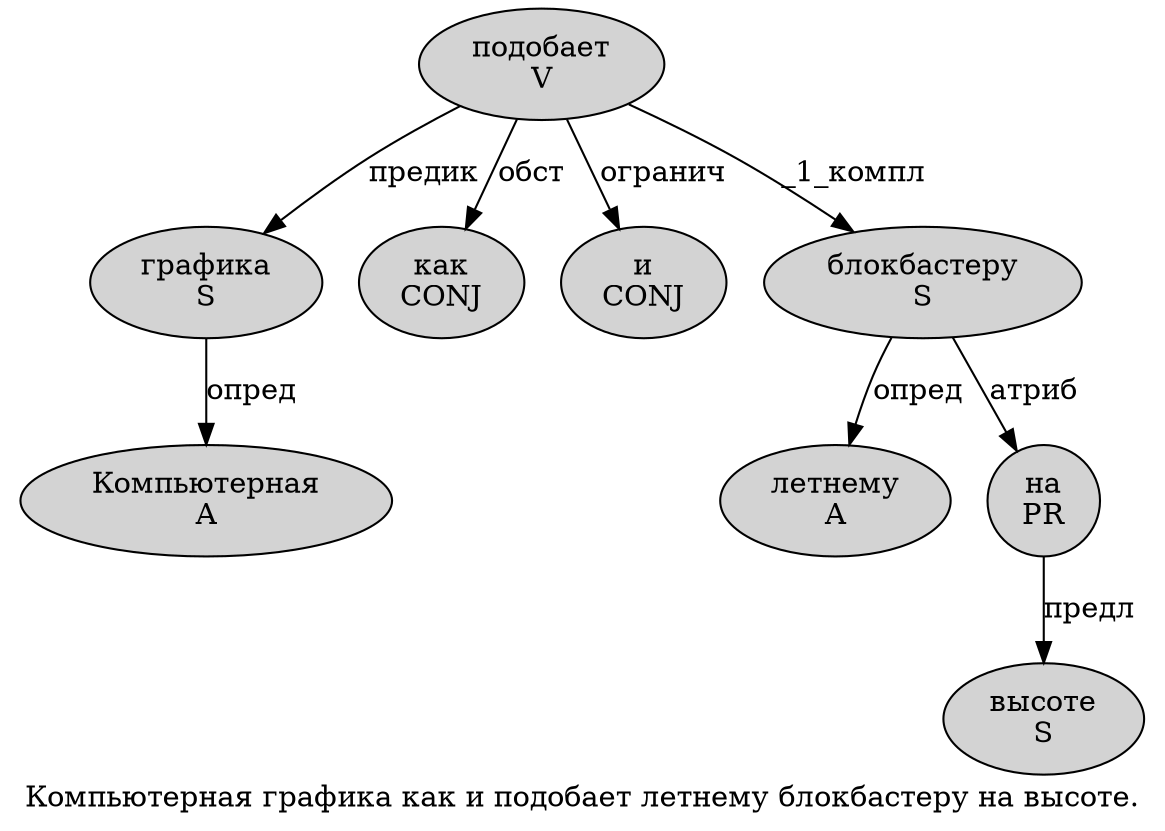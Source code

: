 digraph SENTENCE_4607 {
	graph [label="Компьютерная графика как и подобает летнему блокбастеру на высоте."]
	node [style=filled]
		0 [label="Компьютерная
A" color="" fillcolor=lightgray penwidth=1 shape=ellipse]
		1 [label="графика
S" color="" fillcolor=lightgray penwidth=1 shape=ellipse]
		2 [label="как
CONJ" color="" fillcolor=lightgray penwidth=1 shape=ellipse]
		3 [label="и
CONJ" color="" fillcolor=lightgray penwidth=1 shape=ellipse]
		4 [label="подобает
V" color="" fillcolor=lightgray penwidth=1 shape=ellipse]
		5 [label="летнему
A" color="" fillcolor=lightgray penwidth=1 shape=ellipse]
		6 [label="блокбастеру
S" color="" fillcolor=lightgray penwidth=1 shape=ellipse]
		7 [label="на
PR" color="" fillcolor=lightgray penwidth=1 shape=ellipse]
		8 [label="высоте
S" color="" fillcolor=lightgray penwidth=1 shape=ellipse]
			4 -> 1 [label="предик"]
			4 -> 2 [label="обст"]
			4 -> 3 [label="огранич"]
			4 -> 6 [label="_1_компл"]
			6 -> 5 [label="опред"]
			6 -> 7 [label="атриб"]
			7 -> 8 [label="предл"]
			1 -> 0 [label="опред"]
}